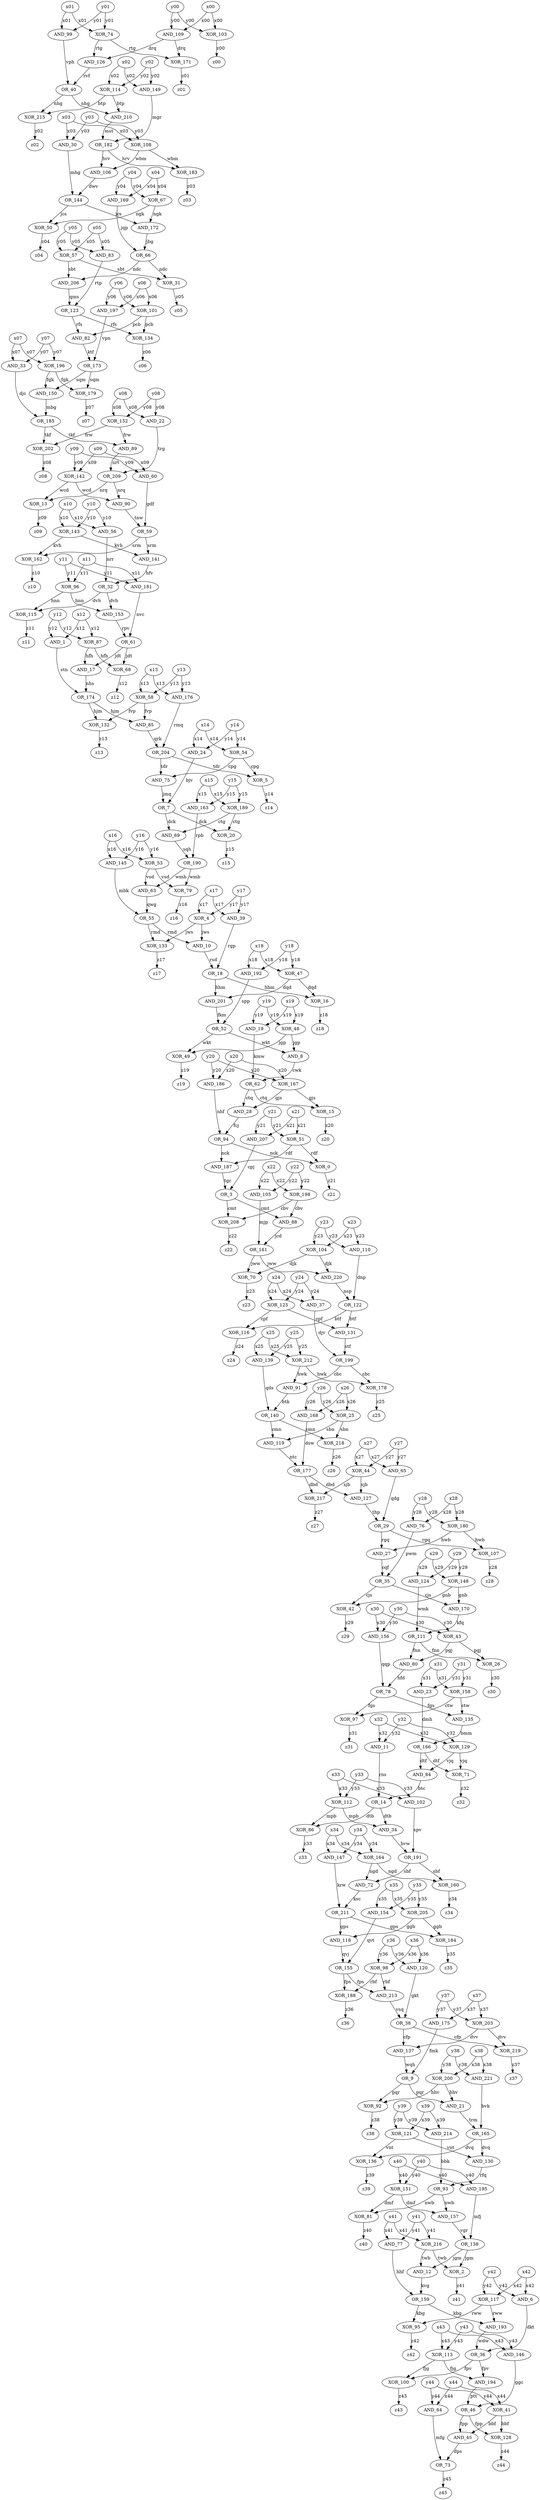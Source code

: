 digraph network {
XOR_51 -> XOR_0 [label="rdf"]
OR_94 -> XOR_0 [label="nck"]
XOR_0 -> z21 [label="z21"]
y12 -> AND_1 [label="y12"]
x12 -> AND_1 [label="x12"]
XOR_216 -> XOR_2 [label="twb"]
OR_138 -> XOR_2 [label="jgm"]
XOR_2 -> z41 [label="z41"]
AND_207 -> OR_3 [label="cpj"]
AND_187 -> OR_3 [label="tgr"]
y17 -> XOR_4 [label="y17"]
x17 -> XOR_4 [label="x17"]
XOR_54 -> XOR_5 [label="cpg"]
OR_204 -> XOR_5 [label="tdr"]
XOR_5 -> z14 [label="z14"]
x42 -> AND_6 [label="x42"]
y42 -> AND_6 [label="y42"]
AND_75 -> OR_7 [label="jmq"]
AND_24 -> OR_7 [label="bjv"]
OR_52 -> AND_8 [label="wkt"]
XOR_48 -> AND_8 [label="jgp"]
AND_175 -> OR_9 [label="fmk"]
AND_137 -> OR_9 [label="wqh"]
XOR_4 -> AND_10 [label="jws"]
OR_55 -> AND_10 [label="rmd"]
y32 -> AND_11 [label="y32"]
x32 -> AND_11 [label="x32"]
XOR_216 -> AND_12 [label="twb"]
OR_138 -> AND_12 [label="jgm"]
OR_209 -> XOR_13 [label="nrq"]
XOR_142 -> XOR_13 [label="wcd"]
XOR_13 -> z09 [label="z09"]
AND_84 -> OR_14 [label="btc"]
AND_11 -> OR_14 [label="rns"]
OR_62 -> XOR_15 [label="ctq"]
XOR_167 -> XOR_15 [label="gjs"]
XOR_15 -> z20 [label="z20"]
XOR_47 -> XOR_16 [label="dqd"]
OR_18 -> XOR_16 [label="hhm"]
XOR_16 -> z18 [label="z18"]
XOR_87 -> AND_17 [label="hfh"]
OR_61 -> AND_17 [label="jdt"]
AND_10 -> OR_18 [label="rsd"]
AND_39 -> OR_18 [label="rgp"]
x19 -> AND_19 [label="x19"]
y19 -> AND_19 [label="y19"]
OR_7 -> XOR_20 [label="dck"]
XOR_189 -> XOR_20 [label="ctg"]
XOR_20 -> z15 [label="z15"]
OR_9 -> AND_21 [label="pqr"]
XOR_200 -> AND_21 [label="hhv"]
y08 -> AND_22 [label="y08"]
x08 -> AND_22 [label="x08"]
x31 -> AND_23 [label="x31"]
y31 -> AND_23 [label="y31"]
x14 -> AND_24 [label="x14"]
y14 -> AND_24 [label="y14"]
y26 -> XOR_25 [label="y26"]
x26 -> XOR_25 [label="x26"]
XOR_43 -> XOR_26 [label="pgj"]
OR_111 -> XOR_26 [label="fnn"]
XOR_26 -> z30 [label="z30"]
XOR_180 -> AND_27 [label="hwb"]
OR_29 -> AND_27 [label="rgq"]
OR_62 -> AND_28 [label="ctq"]
XOR_167 -> AND_28 [label="gjs"]
AND_127 -> OR_29 [label="thp"]
AND_65 -> OR_29 [label="qdg"]
y03 -> AND_30 [label="y03"]
x03 -> AND_30 [label="x03"]
XOR_57 -> XOR_31 [label="sbt"]
OR_66 -> XOR_31 [label="ndc"]
XOR_31 -> z05 [label="z05"]
AND_56 -> OR_32 [label="nrr"]
AND_141 -> OR_32 [label="hfv"]
x07 -> AND_33 [label="x07"]
y07 -> AND_33 [label="y07"]
OR_14 -> AND_34 [label="dtb"]
XOR_112 -> AND_34 [label="mpb"]
AND_76 -> OR_35 [label="pwm"]
AND_27 -> OR_35 [label="cqf"]
AND_6 -> OR_36 [label="dkt"]
AND_193 -> OR_36 [label="wdw"]
x24 -> AND_37 [label="x24"]
y24 -> AND_37 [label="y24"]
AND_213 -> OR_38 [label="vsq"]
AND_120 -> OR_38 [label="gkt"]
x17 -> AND_39 [label="x17"]
y17 -> AND_39 [label="y17"]
AND_126 -> OR_40 [label="rvf"]
AND_99 -> OR_40 [label="vph"]
x44 -> XOR_41 [label="x44"]
y44 -> XOR_41 [label="y44"]
OR_35 -> XOR_42 [label="cjs"]
XOR_148 -> XOR_42 [label="gnb"]
XOR_42 -> z29 [label="z29"]
y30 -> XOR_43 [label="y30"]
x30 -> XOR_43 [label="x30"]
y27 -> XOR_44 [label="y27"]
x27 -> XOR_44 [label="x27"]
OR_46 -> AND_45 [label="fpp"]
XOR_41 -> AND_45 [label="bbf"]
AND_146 -> OR_46 [label="ggc"]
AND_194 -> OR_46 [label="ptt"]
x18 -> XOR_47 [label="x18"]
y18 -> XOR_47 [label="y18"]
y19 -> XOR_48 [label="y19"]
x19 -> XOR_48 [label="x19"]
OR_52 -> XOR_49 [label="wkt"]
XOR_48 -> XOR_49 [label="jgp"]
XOR_49 -> z19 [label="z19"]
OR_144 -> XOR_50 [label="jcs"]
XOR_67 -> XOR_50 [label="ngk"]
XOR_50 -> z04 [label="z04"]
y21 -> XOR_51 [label="y21"]
x21 -> XOR_51 [label="x21"]
AND_192 -> OR_52 [label="spp"]
AND_201 -> OR_52 [label="fkm"]
x16 -> XOR_53 [label="x16"]
y16 -> XOR_53 [label="y16"]
y14 -> XOR_54 [label="y14"]
x14 -> XOR_54 [label="x14"]
AND_145 -> OR_55 [label="mbk"]
AND_63 -> OR_55 [label="qwg"]
y10 -> AND_56 [label="y10"]
x10 -> AND_56 [label="x10"]
x05 -> XOR_57 [label="x05"]
y05 -> XOR_57 [label="y05"]
y13 -> XOR_58 [label="y13"]
x13 -> XOR_58 [label="x13"]
AND_60 -> OR_59 [label="gdf"]
AND_90 -> OR_59 [label="tnw"]
x09 -> AND_60 [label="x09"]
y09 -> AND_60 [label="y09"]
AND_181 -> OR_61 [label="nvc"]
AND_153 -> OR_61 [label="rpv"]
AND_19 -> OR_62 [label="kmw"]
AND_8 -> OR_62 [label="cwk"]
XOR_53 -> AND_63 [label="vsd"]
OR_190 -> AND_63 [label="wmb"]
x44 -> AND_64 [label="x44"]
y44 -> AND_64 [label="y44"]
y27 -> AND_65 [label="y27"]
x27 -> AND_65 [label="x27"]
AND_172 -> OR_66 [label="jbg"]
AND_169 -> OR_66 [label="jqp"]
x04 -> XOR_67 [label="x04"]
y04 -> XOR_67 [label="y04"]
XOR_87 -> XOR_68 [label="hfh"]
OR_61 -> XOR_68 [label="jdt"]
XOR_68 -> z12 [label="z12"]
XOR_189 -> AND_69 [label="ctg"]
OR_7 -> AND_69 [label="dck"]
OR_161 -> XOR_70 [label="jww"]
XOR_104 -> XOR_70 [label="djk"]
XOR_70 -> z23 [label="z23"]
OR_166 -> XOR_71 [label="dtf"]
XOR_129 -> XOR_71 [label="vjq"]
XOR_71 -> z32 [label="z32"]
XOR_164 -> AND_72 [label="ngd"]
OR_191 -> AND_72 [label="sbf"]
AND_64 -> OR_73 [label="mfg"]
AND_45 -> OR_73 [label="dps"]
OR_73 -> z45 [label="z45"]
x01 -> XOR_74 [label="x01"]
y01 -> XOR_74 [label="y01"]
OR_204 -> AND_75 [label="tdr"]
XOR_54 -> AND_75 [label="cpg"]
y28 -> AND_76 [label="y28"]
x28 -> AND_76 [label="x28"]
y41 -> AND_77 [label="y41"]
x41 -> AND_77 [label="x41"]
AND_156 -> OR_78 [label="qqp"]
AND_80 -> OR_78 [label="hfd"]
OR_190 -> XOR_79 [label="wmb"]
XOR_53 -> XOR_79 [label="vsd"]
XOR_79 -> z16 [label="z16"]
XOR_43 -> AND_80 [label="pgj"]
OR_111 -> AND_80 [label="fnn"]
XOR_151 -> XOR_81 [label="dmf"]
OR_93 -> XOR_81 [label="nwb"]
XOR_81 -> z40 [label="z40"]
OR_123 -> AND_82 [label="rfs"]
XOR_101 -> AND_82 [label="pcb"]
y05 -> AND_83 [label="y05"]
x05 -> AND_83 [label="x05"]
XOR_129 -> AND_84 [label="vjq"]
OR_166 -> AND_84 [label="dtf"]
XOR_58 -> AND_85 [label="fvp"]
OR_174 -> AND_85 [label="hjm"]
XOR_112 -> XOR_86 [label="mpb"]
OR_14 -> XOR_86 [label="dtb"]
XOR_86 -> z33 [label="z33"]
y12 -> XOR_87 [label="y12"]
x12 -> XOR_87 [label="x12"]
OR_3 -> AND_88 [label="cmt"]
XOR_198 -> AND_88 [label="cbv"]
OR_185 -> AND_89 [label="tkf"]
XOR_152 -> AND_89 [label="frw"]
XOR_142 -> AND_90 [label="wcd"]
OR_209 -> AND_90 [label="nrq"]
XOR_212 -> AND_91 [label="hwk"]
OR_199 -> AND_91 [label="cbc"]
XOR_200 -> XOR_92 [label="hhv"]
OR_9 -> XOR_92 [label="pqr"]
XOR_92 -> z38 [label="z38"]
AND_130 -> OR_93 [label="rfq"]
AND_214 -> OR_93 [label="bbk"]
AND_186 -> OR_94 [label="nhf"]
AND_28 -> OR_94 [label="fcj"]
XOR_117 -> XOR_95 [label="rww"]
OR_159 -> XOR_95 [label="kbg"]
XOR_95 -> z42 [label="z42"]
x11 -> XOR_96 [label="x11"]
y11 -> XOR_96 [label="y11"]
OR_78 -> XOR_97 [label="fgs"]
XOR_158 -> XOR_97 [label="ctw"]
XOR_97 -> z31 [label="z31"]
y36 -> XOR_98 [label="y36"]
x36 -> XOR_98 [label="x36"]
y01 -> AND_99 [label="y01"]
x01 -> AND_99 [label="x01"]
XOR_113 -> XOR_100 [label="fjg"]
OR_36 -> XOR_100 [label="fpv"]
XOR_100 -> z43 [label="z43"]
x06 -> XOR_101 [label="x06"]
y06 -> XOR_101 [label="y06"]
x33 -> AND_102 [label="x33"]
y33 -> AND_102 [label="y33"]
y00 -> XOR_103 [label="y00"]
x00 -> XOR_103 [label="x00"]
XOR_103 -> z00 [label="z00"]
x23 -> XOR_104 [label="x23"]
y23 -> XOR_104 [label="y23"]
x22 -> AND_105 [label="x22"]
y22 -> AND_105 [label="y22"]
XOR_108 -> AND_106 [label="wbm"]
OR_182 -> AND_106 [label="hrv"]
XOR_180 -> XOR_107 [label="hwb"]
OR_29 -> XOR_107 [label="rgq"]
XOR_107 -> z28 [label="z28"]
x03 -> XOR_108 [label="x03"]
y03 -> XOR_108 [label="y03"]
x00 -> AND_109 [label="x00"]
y00 -> AND_109 [label="y00"]
x23 -> AND_110 [label="x23"]
y23 -> AND_110 [label="y23"]
AND_124 -> OR_111 [label="wmk"]
AND_170 -> OR_111 [label="kfq"]
x33 -> XOR_112 [label="x33"]
y33 -> XOR_112 [label="y33"]
y43 -> XOR_113 [label="y43"]
x43 -> XOR_113 [label="x43"]
y02 -> XOR_114 [label="y02"]
x02 -> XOR_114 [label="x02"]
XOR_96 -> XOR_115 [label="hnn"]
OR_32 -> XOR_115 [label="dvh"]
XOR_115 -> z11 [label="z11"]
XOR_125 -> XOR_116 [label="cpf"]
OR_122 -> XOR_116 [label="btf"]
XOR_116 -> z24 [label="z24"]
y42 -> XOR_117 [label="y42"]
x42 -> XOR_117 [label="x42"]
OR_211 -> AND_118 [label="gps"]
XOR_205 -> AND_118 [label="ggb"]
XOR_25 -> AND_119 [label="sbn"]
OR_140 -> AND_119 [label="cmn"]
x36 -> AND_120 [label="x36"]
y36 -> AND_120 [label="y36"]
y39 -> XOR_121 [label="y39"]
x39 -> XOR_121 [label="x39"]
AND_110 -> OR_122 [label="dnp"]
AND_220 -> OR_122 [label="nsp"]
AND_83 -> OR_123 [label="rtp"]
AND_206 -> OR_123 [label="qms"]
y29 -> AND_124 [label="y29"]
x29 -> AND_124 [label="x29"]
x24 -> XOR_125 [label="x24"]
y24 -> XOR_125 [label="y24"]
XOR_74 -> AND_126 [label="rtg"]
AND_109 -> AND_126 [label="drq"]
XOR_44 -> AND_127 [label="sjb"]
OR_177 -> AND_127 [label="dbd"]
XOR_41 -> XOR_128 [label="bbf"]
OR_46 -> XOR_128 [label="fpp"]
XOR_128 -> z44 [label="z44"]
x32 -> XOR_129 [label="x32"]
y32 -> XOR_129 [label="y32"]
XOR_121 -> AND_130 [label="vnt"]
OR_165 -> AND_130 [label="dvq"]
OR_122 -> AND_131 [label="btf"]
XOR_125 -> AND_131 [label="cpf"]
OR_174 -> XOR_132 [label="hjm"]
XOR_58 -> XOR_132 [label="fvp"]
XOR_132 -> z13 [label="z13"]
OR_55 -> XOR_133 [label="rmd"]
XOR_4 -> XOR_133 [label="jws"]
XOR_133 -> z17 [label="z17"]
OR_123 -> XOR_134 [label="rfs"]
XOR_101 -> XOR_134 [label="pcb"]
XOR_134 -> z06 [label="z06"]
OR_78 -> AND_135 [label="fgs"]
XOR_158 -> AND_135 [label="ctw"]
XOR_121 -> XOR_136 [label="vnt"]
OR_165 -> XOR_136 [label="dvq"]
XOR_136 -> z39 [label="z39"]
XOR_203 -> AND_137 [label="dvv"]
OR_38 -> AND_137 [label="cfp"]
AND_195 -> OR_138 [label="mfj"]
AND_157 -> OR_138 [label="vgr"]
y25 -> AND_139 [label="y25"]
x25 -> AND_139 [label="x25"]
AND_139 -> OR_140 [label="qds"]
AND_91 -> OR_140 [label="btk"]
XOR_143 -> AND_141 [label="kvh"]
OR_59 -> AND_141 [label="srm"]
y09 -> XOR_142 [label="y09"]
x09 -> XOR_142 [label="x09"]
y10 -> XOR_143 [label="y10"]
x10 -> XOR_143 [label="x10"]
AND_106 -> OR_144 [label="dwv"]
AND_30 -> OR_144 [label="mhg"]
y16 -> AND_145 [label="y16"]
x16 -> AND_145 [label="x16"]
y43 -> AND_146 [label="y43"]
x43 -> AND_146 [label="x43"]
x34 -> AND_147 [label="x34"]
y34 -> AND_147 [label="y34"]
x29 -> XOR_148 [label="x29"]
y29 -> XOR_148 [label="y29"]
y02 -> AND_149 [label="y02"]
x02 -> AND_149 [label="x02"]
XOR_196 -> AND_150 [label="fgk"]
OR_173 -> AND_150 [label="sqm"]
y40 -> XOR_151 [label="y40"]
x40 -> XOR_151 [label="x40"]
y08 -> XOR_152 [label="y08"]
x08 -> XOR_152 [label="x08"]
OR_32 -> AND_153 [label="dvh"]
XOR_96 -> AND_153 [label="hnn"]
y35 -> AND_154 [label="y35"]
x35 -> AND_154 [label="x35"]
AND_118 -> OR_155 [label="qvj"]
AND_154 -> OR_155 [label="qvt"]
x30 -> AND_156 [label="x30"]
y30 -> AND_156 [label="y30"]
OR_93 -> AND_157 [label="nwb"]
XOR_151 -> AND_157 [label="dmf"]
x31 -> XOR_158 [label="x31"]
y31 -> XOR_158 [label="y31"]
AND_12 -> OR_159 [label="kvg"]
AND_77 -> OR_159 [label="hhf"]
OR_191 -> XOR_160 [label="sbf"]
XOR_164 -> XOR_160 [label="ngd"]
XOR_160 -> z34 [label="z34"]
AND_105 -> OR_161 [label="mjp"]
AND_88 -> OR_161 [label="jcd"]
OR_59 -> XOR_162 [label="srm"]
XOR_143 -> XOR_162 [label="kvh"]
XOR_162 -> z10 [label="z10"]
y15 -> AND_163 [label="y15"]
x15 -> AND_163 [label="x15"]
y34 -> XOR_164 [label="y34"]
x34 -> XOR_164 [label="x34"]
AND_221 -> OR_165 [label="bvk"]
AND_21 -> OR_165 [label="trm"]
AND_23 -> OR_166 [label="dmh"]
AND_135 -> OR_166 [label="bmm"]
x20 -> XOR_167 [label="x20"]
y20 -> XOR_167 [label="y20"]
y26 -> AND_168 [label="y26"]
x26 -> AND_168 [label="x26"]
y04 -> AND_169 [label="y04"]
x04 -> AND_169 [label="x04"]
OR_35 -> AND_170 [label="cjs"]
XOR_148 -> AND_170 [label="gnb"]
XOR_74 -> XOR_171 [label="rtg"]
AND_109 -> XOR_171 [label="drq"]
XOR_171 -> z01 [label="z01"]
XOR_67 -> AND_172 [label="ngk"]
OR_144 -> AND_172 [label="jcs"]
AND_82 -> OR_173 [label="ktf"]
AND_197 -> OR_173 [label="vpn"]
AND_17 -> OR_174 [label="nhs"]
AND_1 -> OR_174 [label="stn"]
y37 -> AND_175 [label="y37"]
x37 -> AND_175 [label="x37"]
y13 -> AND_176 [label="y13"]
x13 -> AND_176 [label="x13"]
AND_168 -> OR_177 [label="dsw"]
AND_119 -> OR_177 [label="ntc"]
XOR_212 -> XOR_178 [label="hwk"]
OR_199 -> XOR_178 [label="cbc"]
XOR_178 -> z25 [label="z25"]
XOR_196 -> XOR_179 [label="fgk"]
OR_173 -> XOR_179 [label="sqm"]
XOR_179 -> z07 [label="z07"]
y28 -> XOR_180 [label="y28"]
x28 -> XOR_180 [label="x28"]
x11 -> AND_181 [label="x11"]
y11 -> AND_181 [label="y11"]
AND_210 -> OR_182 [label="mst"]
AND_149 -> OR_182 [label="mgr"]
XOR_108 -> XOR_183 [label="wbm"]
OR_182 -> XOR_183 [label="hrv"]
XOR_183 -> z03 [label="z03"]
OR_211 -> XOR_184 [label="gps"]
XOR_205 -> XOR_184 [label="ggb"]
XOR_184 -> z35 [label="z35"]
AND_150 -> OR_185 [label="mbg"]
AND_33 -> OR_185 [label="djc"]
y20 -> AND_186 [label="y20"]
x20 -> AND_186 [label="x20"]
XOR_51 -> AND_187 [label="rdf"]
OR_94 -> AND_187 [label="nck"]
OR_155 -> XOR_188 [label="fps"]
XOR_98 -> XOR_188 [label="rbf"]
XOR_188 -> z36 [label="z36"]
x15 -> XOR_189 [label="x15"]
y15 -> XOR_189 [label="y15"]
AND_69 -> OR_190 [label="sqh"]
AND_163 -> OR_190 [label="rpb"]
AND_102 -> OR_191 [label="spv"]
AND_34 -> OR_191 [label="hvw"]
y18 -> AND_192 [label="y18"]
x18 -> AND_192 [label="x18"]
XOR_117 -> AND_193 [label="rww"]
OR_159 -> AND_193 [label="kbg"]
OR_36 -> AND_194 [label="fpv"]
XOR_113 -> AND_194 [label="fjg"]
x40 -> AND_195 [label="x40"]
y40 -> AND_195 [label="y40"]
y07 -> XOR_196 [label="y07"]
x07 -> XOR_196 [label="x07"]
y06 -> AND_197 [label="y06"]
x06 -> AND_197 [label="x06"]
x22 -> XOR_198 [label="x22"]
y22 -> XOR_198 [label="y22"]
AND_131 -> OR_199 [label="stf"]
AND_37 -> OR_199 [label="djv"]
x38 -> XOR_200 [label="x38"]
y38 -> XOR_200 [label="y38"]
OR_18 -> AND_201 [label="hhm"]
XOR_47 -> AND_201 [label="dqd"]
XOR_152 -> XOR_202 [label="frw"]
OR_185 -> XOR_202 [label="tkf"]
XOR_202 -> z08 [label="z08"]
x37 -> XOR_203 [label="x37"]
y37 -> XOR_203 [label="y37"]
AND_85 -> OR_204 [label="qrk"]
AND_176 -> OR_204 [label="rmq"]
x35 -> XOR_205 [label="x35"]
y35 -> XOR_205 [label="y35"]
XOR_57 -> AND_206 [label="sbt"]
OR_66 -> AND_206 [label="ndc"]
x21 -> AND_207 [label="x21"]
y21 -> AND_207 [label="y21"]
XOR_198 -> XOR_208 [label="cbv"]
OR_3 -> XOR_208 [label="cmt"]
XOR_208 -> z22 [label="z22"]
AND_89 -> OR_209 [label="nrt"]
AND_22 -> OR_209 [label="trg"]
XOR_114 -> AND_210 [label="btp"]
OR_40 -> AND_210 [label="nhg"]
AND_72 -> OR_211 [label="ksc"]
AND_147 -> OR_211 [label="krw"]
x25 -> XOR_212 [label="x25"]
y25 -> XOR_212 [label="y25"]
OR_155 -> AND_213 [label="fps"]
XOR_98 -> AND_213 [label="rbf"]
x39 -> AND_214 [label="x39"]
y39 -> AND_214 [label="y39"]
XOR_114 -> XOR_215 [label="btp"]
OR_40 -> XOR_215 [label="nhg"]
XOR_215 -> z02 [label="z02"]
x41 -> XOR_216 [label="x41"]
y41 -> XOR_216 [label="y41"]
XOR_44 -> XOR_217 [label="sjb"]
OR_177 -> XOR_217 [label="dbd"]
XOR_217 -> z27 [label="z27"]
XOR_25 -> XOR_218 [label="sbn"]
OR_140 -> XOR_218 [label="cmn"]
XOR_218 -> z26 [label="z26"]
OR_38 -> XOR_219 [label="cfp"]
XOR_203 -> XOR_219 [label="dvv"]
XOR_219 -> z37 [label="z37"]
XOR_104 -> AND_220 [label="djk"]
OR_161 -> AND_220 [label="jww"]
x38 -> AND_221 [label="x38"]
y38 -> AND_221 [label="y38"]
}

